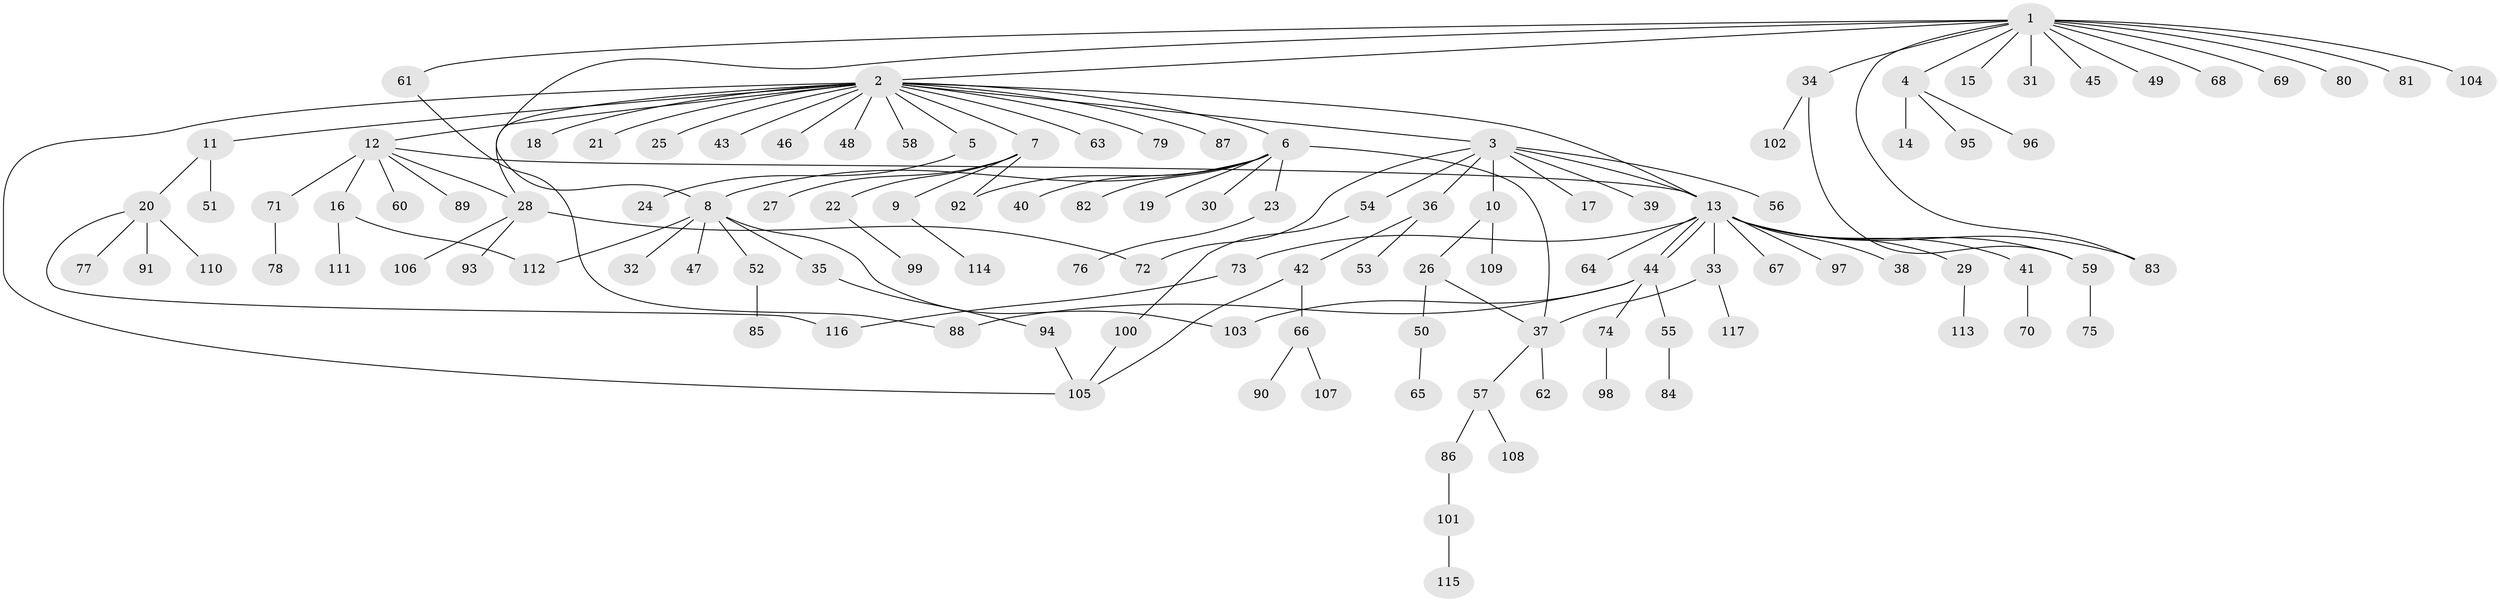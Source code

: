 // coarse degree distribution, {1: 0.8620689655172413, 7: 0.017241379310344827, 2: 0.034482758620689655, 13: 0.017241379310344827, 8: 0.017241379310344827, 24: 0.017241379310344827, 9: 0.017241379310344827, 3: 0.017241379310344827}
// Generated by graph-tools (version 1.1) at 2025/51/03/04/25 21:51:31]
// undirected, 117 vertices, 134 edges
graph export_dot {
graph [start="1"]
  node [color=gray90,style=filled];
  1;
  2;
  3;
  4;
  5;
  6;
  7;
  8;
  9;
  10;
  11;
  12;
  13;
  14;
  15;
  16;
  17;
  18;
  19;
  20;
  21;
  22;
  23;
  24;
  25;
  26;
  27;
  28;
  29;
  30;
  31;
  32;
  33;
  34;
  35;
  36;
  37;
  38;
  39;
  40;
  41;
  42;
  43;
  44;
  45;
  46;
  47;
  48;
  49;
  50;
  51;
  52;
  53;
  54;
  55;
  56;
  57;
  58;
  59;
  60;
  61;
  62;
  63;
  64;
  65;
  66;
  67;
  68;
  69;
  70;
  71;
  72;
  73;
  74;
  75;
  76;
  77;
  78;
  79;
  80;
  81;
  82;
  83;
  84;
  85;
  86;
  87;
  88;
  89;
  90;
  91;
  92;
  93;
  94;
  95;
  96;
  97;
  98;
  99;
  100;
  101;
  102;
  103;
  104;
  105;
  106;
  107;
  108;
  109;
  110;
  111;
  112;
  113;
  114;
  115;
  116;
  117;
  1 -- 2;
  1 -- 4;
  1 -- 8;
  1 -- 15;
  1 -- 31;
  1 -- 34;
  1 -- 45;
  1 -- 49;
  1 -- 61;
  1 -- 68;
  1 -- 69;
  1 -- 80;
  1 -- 81;
  1 -- 83;
  1 -- 104;
  2 -- 3;
  2 -- 5;
  2 -- 6;
  2 -- 7;
  2 -- 11;
  2 -- 12;
  2 -- 13;
  2 -- 18;
  2 -- 21;
  2 -- 25;
  2 -- 28;
  2 -- 43;
  2 -- 46;
  2 -- 48;
  2 -- 58;
  2 -- 63;
  2 -- 79;
  2 -- 87;
  2 -- 105;
  3 -- 10;
  3 -- 13;
  3 -- 17;
  3 -- 36;
  3 -- 39;
  3 -- 54;
  3 -- 56;
  3 -- 72;
  4 -- 14;
  4 -- 95;
  4 -- 96;
  5 -- 24;
  6 -- 8;
  6 -- 19;
  6 -- 23;
  6 -- 30;
  6 -- 37;
  6 -- 40;
  6 -- 82;
  6 -- 92;
  7 -- 9;
  7 -- 22;
  7 -- 27;
  7 -- 92;
  8 -- 32;
  8 -- 35;
  8 -- 47;
  8 -- 52;
  8 -- 103;
  8 -- 112;
  9 -- 114;
  10 -- 26;
  10 -- 109;
  11 -- 20;
  11 -- 51;
  12 -- 13;
  12 -- 16;
  12 -- 28;
  12 -- 60;
  12 -- 71;
  12 -- 89;
  13 -- 29;
  13 -- 33;
  13 -- 38;
  13 -- 41;
  13 -- 44;
  13 -- 44;
  13 -- 59;
  13 -- 64;
  13 -- 67;
  13 -- 73;
  13 -- 83;
  13 -- 97;
  16 -- 111;
  16 -- 112;
  20 -- 77;
  20 -- 91;
  20 -- 110;
  20 -- 116;
  22 -- 99;
  23 -- 76;
  26 -- 37;
  26 -- 50;
  28 -- 72;
  28 -- 93;
  28 -- 106;
  29 -- 113;
  33 -- 37;
  33 -- 117;
  34 -- 59;
  34 -- 102;
  35 -- 94;
  36 -- 42;
  36 -- 53;
  37 -- 57;
  37 -- 62;
  41 -- 70;
  42 -- 66;
  42 -- 105;
  44 -- 55;
  44 -- 74;
  44 -- 88;
  44 -- 103;
  50 -- 65;
  52 -- 85;
  54 -- 100;
  55 -- 84;
  57 -- 86;
  57 -- 108;
  59 -- 75;
  61 -- 88;
  66 -- 90;
  66 -- 107;
  71 -- 78;
  73 -- 116;
  74 -- 98;
  86 -- 101;
  94 -- 105;
  100 -- 105;
  101 -- 115;
}
